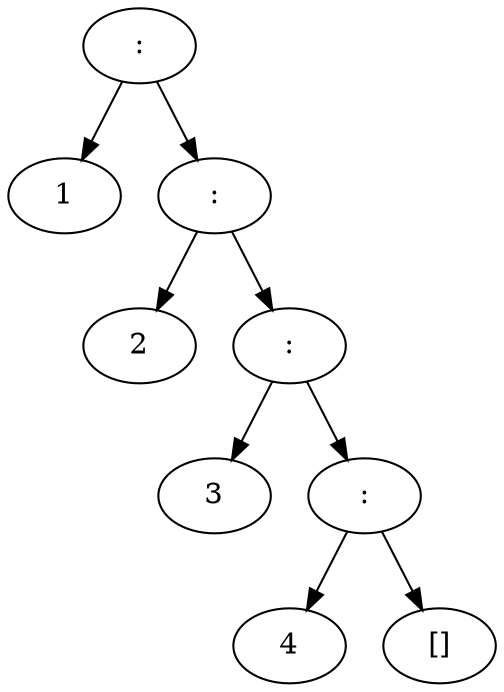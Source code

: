 digraph tree {
"[]" [label=":"];
"[]" -> "[1]";
"[1]" [label="1"];
"[]" -> "[2]";
"[2]" [label=":"];
"[2]" -> "[1,2]";
"[1,2]" [label="2"];
"[2]" -> "[2,2]";
"[2,2]" [label=":"];
"[2,2]" -> "[1,2,2]";
"[1,2,2]" [label="3"];
"[2,2]" -> "[2,2,2]";
"[2,2,2]" [label=":"];
"[2,2,2]" -> "[1,2,2,2]";
"[1,2,2,2]" [label="4"];
"[2,2,2]" -> "[2,2,2,2]";
"[2,2,2,2]" [label="[]"];
}

